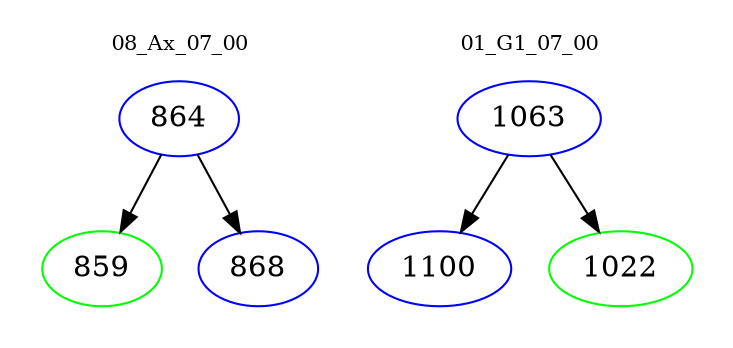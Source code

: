 digraph{
subgraph cluster_0 {
color = white
label = "08_Ax_07_00";
fontsize=10;
T0_864 [label="864", color="blue"]
T0_864 -> T0_859 [color="black"]
T0_859 [label="859", color="green"]
T0_864 -> T0_868 [color="black"]
T0_868 [label="868", color="blue"]
}
subgraph cluster_1 {
color = white
label = "01_G1_07_00";
fontsize=10;
T1_1063 [label="1063", color="blue"]
T1_1063 -> T1_1100 [color="black"]
T1_1100 [label="1100", color="blue"]
T1_1063 -> T1_1022 [color="black"]
T1_1022 [label="1022", color="green"]
}
}
